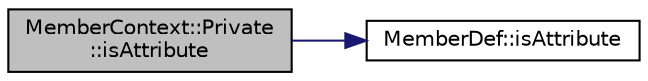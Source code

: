 digraph "MemberContext::Private::isAttribute"
{
 // LATEX_PDF_SIZE
  edge [fontname="Helvetica",fontsize="10",labelfontname="Helvetica",labelfontsize="10"];
  node [fontname="Helvetica",fontsize="10",shape=record];
  rankdir="LR";
  Node1 [label="MemberContext::Private\l::isAttribute",height=0.2,width=0.4,color="black", fillcolor="grey75", style="filled", fontcolor="black",tooltip=" "];
  Node1 -> Node2 [color="midnightblue",fontsize="10",style="solid",fontname="Helvetica"];
  Node2 [label="MemberDef::isAttribute",height=0.2,width=0.4,color="black", fillcolor="white", style="filled",URL="$classMemberDef.html#a62780d0d926b1c17801dbba81921336a",tooltip=" "];
}
